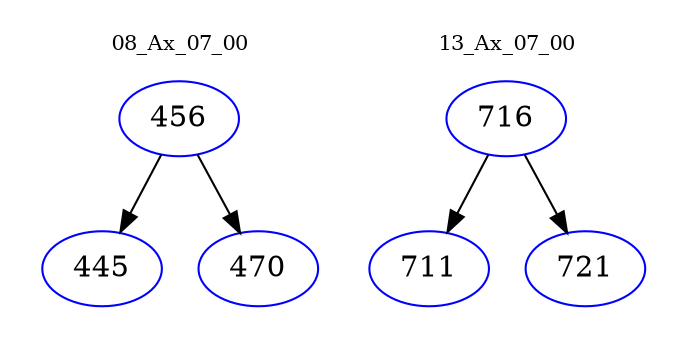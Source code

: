 digraph{
subgraph cluster_0 {
color = white
label = "08_Ax_07_00";
fontsize=10;
T0_456 [label="456", color="blue"]
T0_456 -> T0_445 [color="black"]
T0_445 [label="445", color="blue"]
T0_456 -> T0_470 [color="black"]
T0_470 [label="470", color="blue"]
}
subgraph cluster_1 {
color = white
label = "13_Ax_07_00";
fontsize=10;
T1_716 [label="716", color="blue"]
T1_716 -> T1_711 [color="black"]
T1_711 [label="711", color="blue"]
T1_716 -> T1_721 [color="black"]
T1_721 [label="721", color="blue"]
}
}
